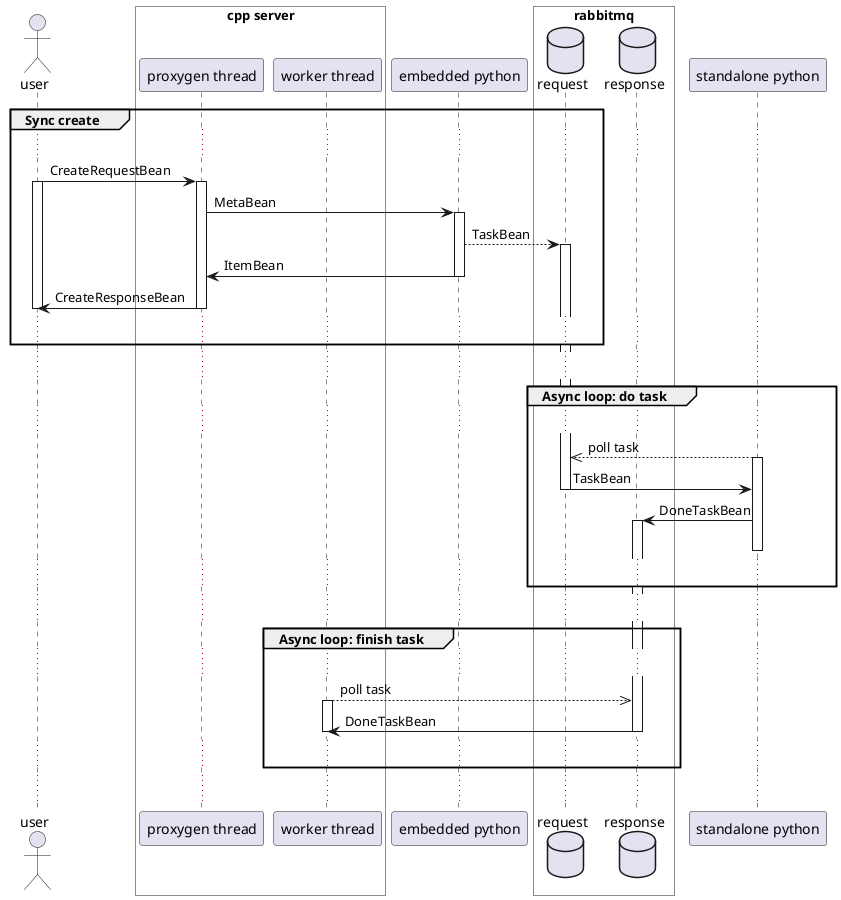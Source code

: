 @startuml
skinparam sequenceBoxBackgroundColor #FFFFFF
actor user
box "cpp server"
participant "proxygen thread" as server
participant "worker thread" as thread
end box
participant "embedded python" as sync
box "rabbitmq"
database "request" as request_queue
database "response" as response_queue
end box
participant "standalone python" as async

group Sync create
...
user -> server : CreateRequestBean
activate user
activate server
server -> sync : MetaBean
activate sync
sync --> request_queue : TaskBean
activate request_queue
sync -> server : ItemBean
deactivate sync
server -> user : CreateResponseBean
deactivate server
deactivate user
...
end group
...
group Async loop: do task
...
async -->> request_queue : poll task
activate async
request_queue -> async : TaskBean
deactivate request_queue
async -> response_queue : DoneTaskBean
activate response_queue
deactivate async
...
end group
...
group Async loop: finish task
...
thread -->> response_queue : poll task
activate thread
response_queue -> thread : DoneTaskBean
deactivate response_queue
deactivate thread
...

end group
...
@enduml